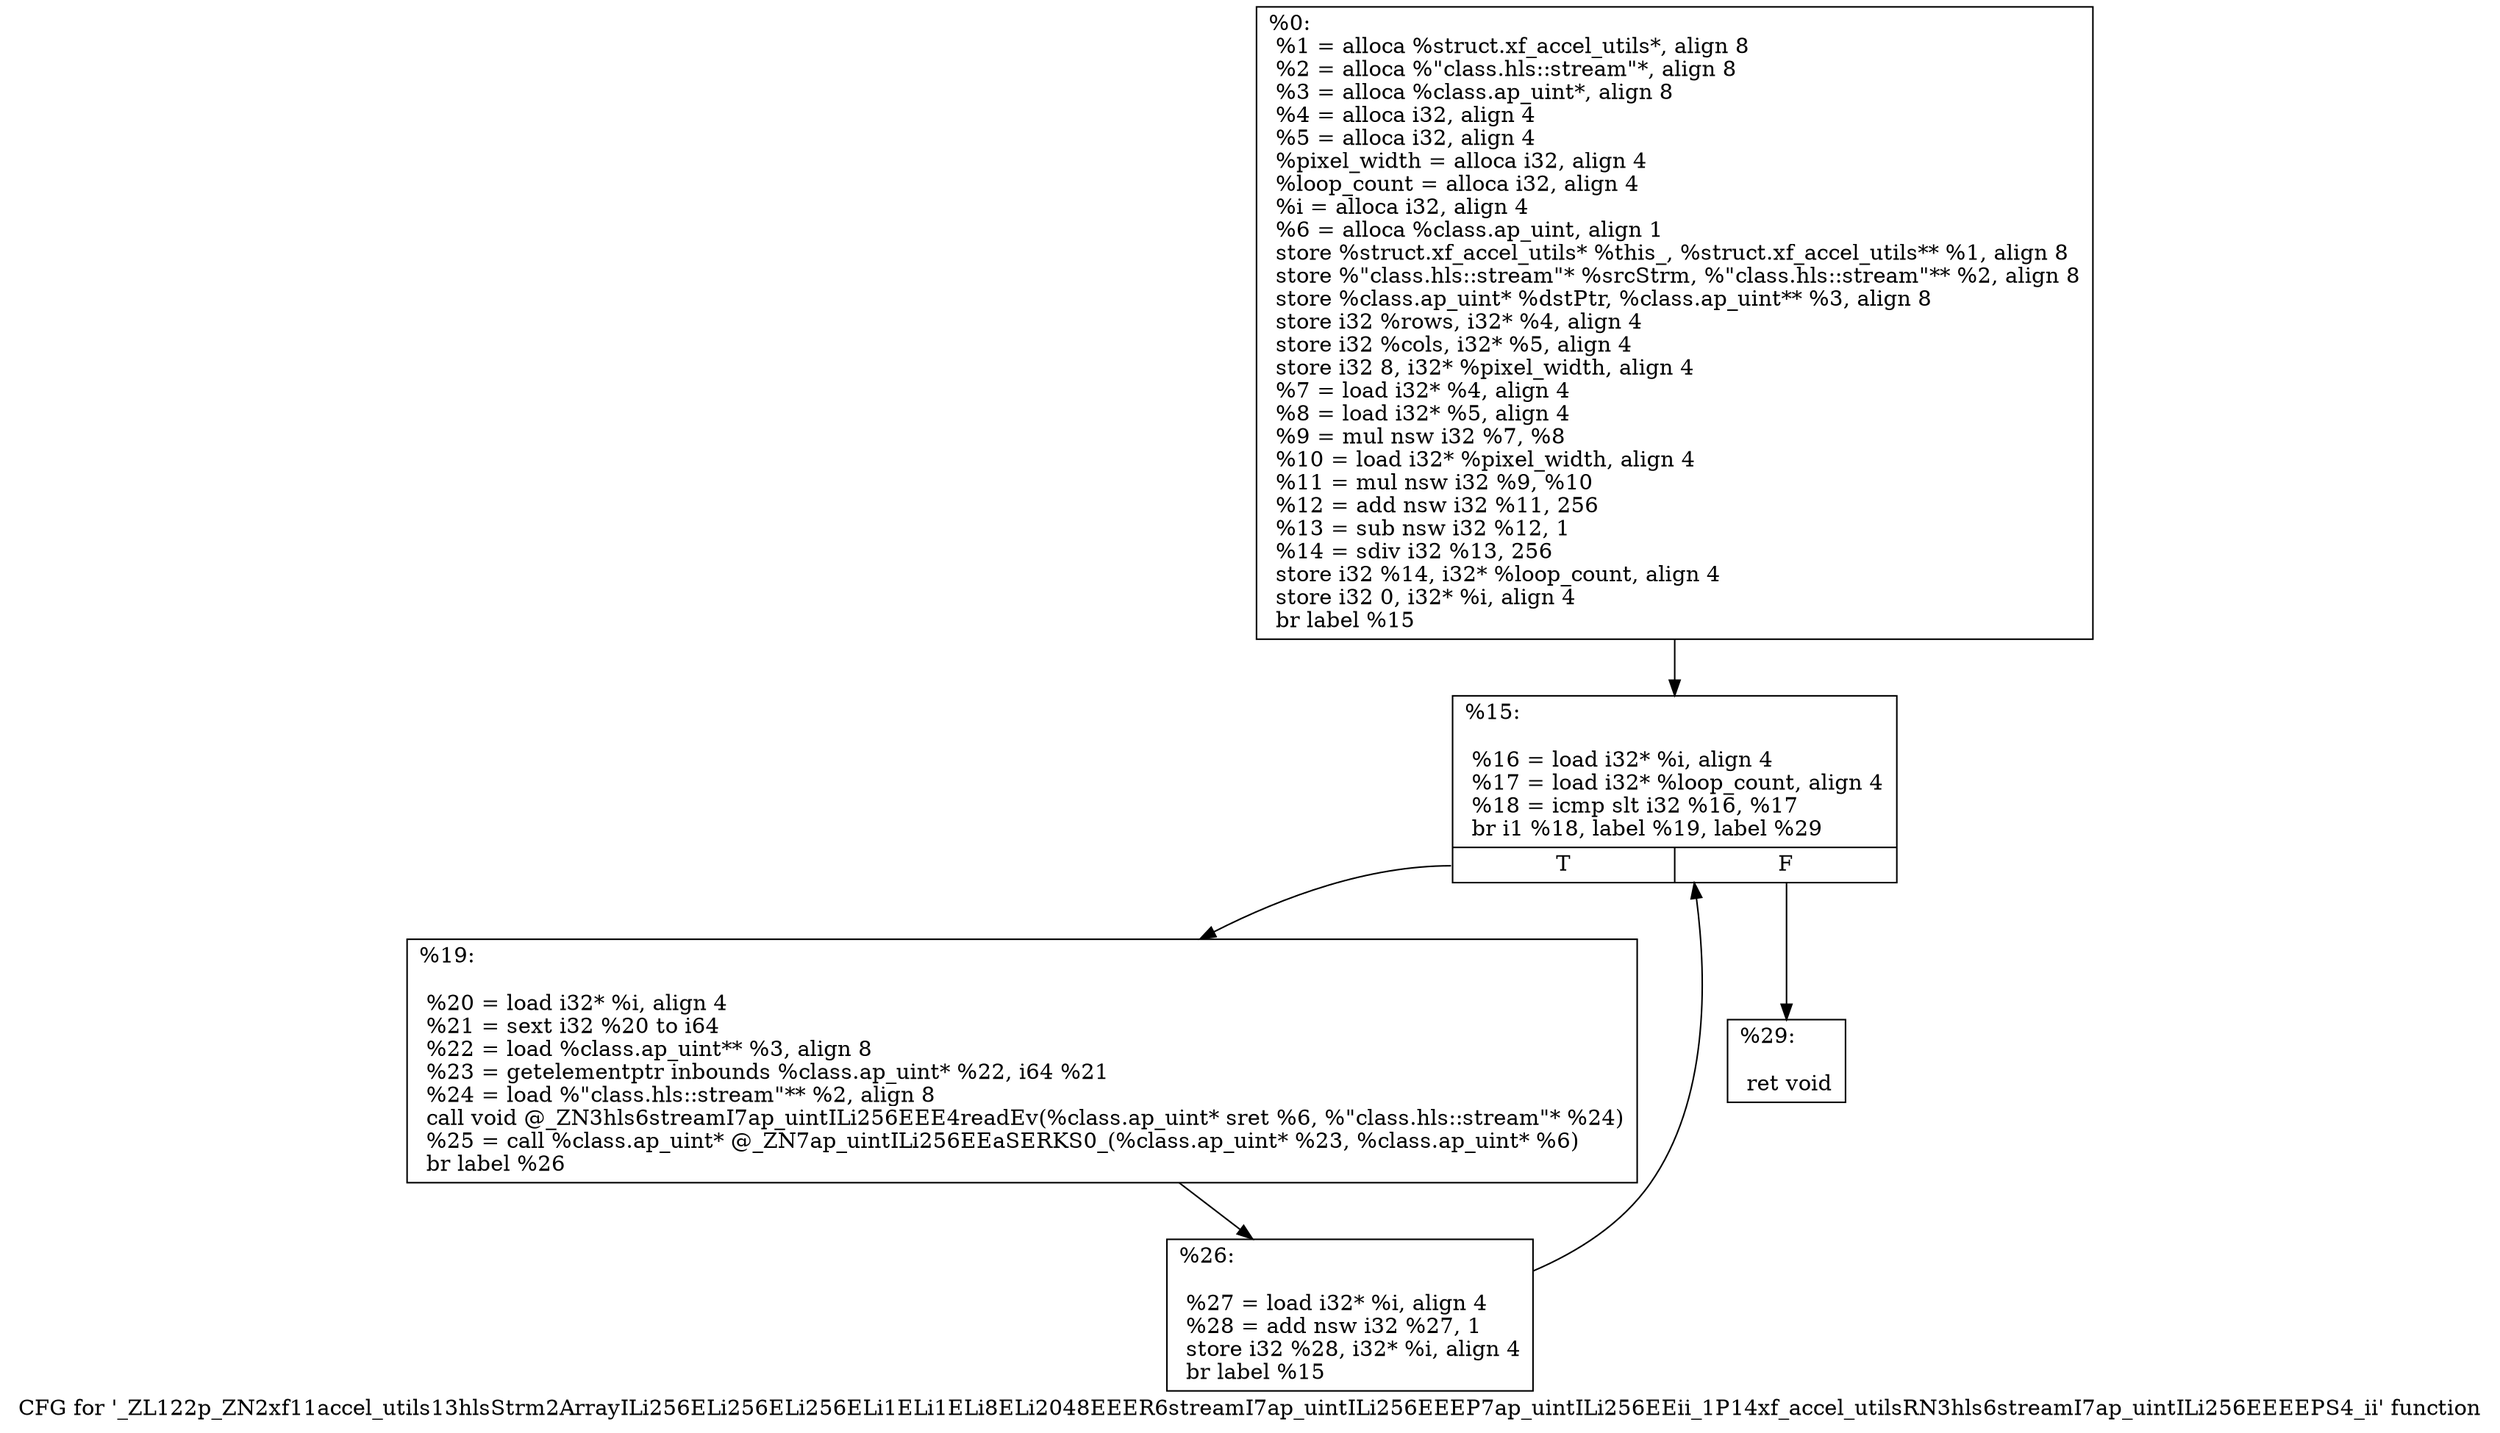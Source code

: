 digraph "CFG for '_ZL122p_ZN2xf11accel_utils13hlsStrm2ArrayILi256ELi256ELi256ELi1ELi1ELi8ELi2048EEER6streamI7ap_uintILi256EEEP7ap_uintILi256EEii_1P14xf_accel_utilsRN3hls6streamI7ap_uintILi256EEEEPS4_ii' function" {
	label="CFG for '_ZL122p_ZN2xf11accel_utils13hlsStrm2ArrayILi256ELi256ELi256ELi1ELi1ELi8ELi2048EEER6streamI7ap_uintILi256EEEP7ap_uintILi256EEii_1P14xf_accel_utilsRN3hls6streamI7ap_uintILi256EEEEPS4_ii' function";

	Node0x213dbd0 [shape=record,label="{%0:\l  %1 = alloca %struct.xf_accel_utils*, align 8\l  %2 = alloca %\"class.hls::stream\"*, align 8\l  %3 = alloca %class.ap_uint*, align 8\l  %4 = alloca i32, align 4\l  %5 = alloca i32, align 4\l  %pixel_width = alloca i32, align 4\l  %loop_count = alloca i32, align 4\l  %i = alloca i32, align 4\l  %6 = alloca %class.ap_uint, align 1\l  store %struct.xf_accel_utils* %this_, %struct.xf_accel_utils** %1, align 8\l  store %\"class.hls::stream\"* %srcStrm, %\"class.hls::stream\"** %2, align 8\l  store %class.ap_uint* %dstPtr, %class.ap_uint** %3, align 8\l  store i32 %rows, i32* %4, align 4\l  store i32 %cols, i32* %5, align 4\l  store i32 8, i32* %pixel_width, align 4\l  %7 = load i32* %4, align 4\l  %8 = load i32* %5, align 4\l  %9 = mul nsw i32 %7, %8\l  %10 = load i32* %pixel_width, align 4\l  %11 = mul nsw i32 %9, %10\l  %12 = add nsw i32 %11, 256\l  %13 = sub nsw i32 %12, 1\l  %14 = sdiv i32 %13, 256\l  store i32 %14, i32* %loop_count, align 4\l  store i32 0, i32* %i, align 4\l  br label %15\l}"];
	Node0x213dbd0 -> Node0x213ea80;
	Node0x213ea80 [shape=record,label="{%15:\l\l  %16 = load i32* %i, align 4\l  %17 = load i32* %loop_count, align 4\l  %18 = icmp slt i32 %16, %17\l  br i1 %18, label %19, label %29\l|{<s0>T|<s1>F}}"];
	Node0x213ea80:s0 -> Node0x213ec60;
	Node0x213ea80:s1 -> Node0x213ecc0;
	Node0x213ec60 [shape=record,label="{%19:\l\l  %20 = load i32* %i, align 4\l  %21 = sext i32 %20 to i64\l  %22 = load %class.ap_uint** %3, align 8\l  %23 = getelementptr inbounds %class.ap_uint* %22, i64 %21\l  %24 = load %\"class.hls::stream\"** %2, align 8\l  call void @_ZN3hls6streamI7ap_uintILi256EEE4readEv(%class.ap_uint* sret %6, %\"class.hls::stream\"* %24)\l  %25 = call %class.ap_uint* @_ZN7ap_uintILi256EEaSERKS0_(%class.ap_uint* %23, %class.ap_uint* %6)\l  br label %26\l}"];
	Node0x213ec60 -> Node0x213fca0;
	Node0x213fca0 [shape=record,label="{%26:\l\l  %27 = load i32* %i, align 4\l  %28 = add nsw i32 %27, 1\l  store i32 %28, i32* %i, align 4\l  br label %15\l}"];
	Node0x213fca0 -> Node0x213ea80;
	Node0x213ecc0 [shape=record,label="{%29:\l\l  ret void\l}"];
}
